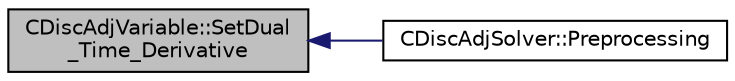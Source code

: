 digraph "CDiscAdjVariable::SetDual_Time_Derivative"
{
  edge [fontname="Helvetica",fontsize="10",labelfontname="Helvetica",labelfontsize="10"];
  node [fontname="Helvetica",fontsize="10",shape=record];
  rankdir="LR";
  Node56 [label="CDiscAdjVariable::SetDual\l_Time_Derivative",height=0.2,width=0.4,color="black", fillcolor="grey75", style="filled", fontcolor="black"];
  Node56 -> Node57 [dir="back",color="midnightblue",fontsize="10",style="solid",fontname="Helvetica"];
  Node57 [label="CDiscAdjSolver::Preprocessing",height=0.2,width=0.4,color="black", fillcolor="white", style="filled",URL="$class_c_disc_adj_solver.html#a7f3617e3aace7756ab85e598e42cc31b",tooltip="Update the dual-time derivatives. "];
}
